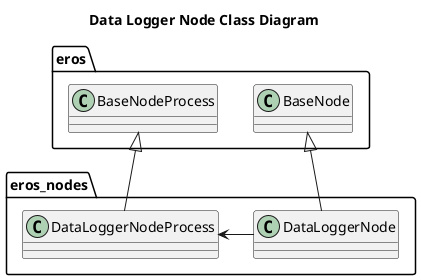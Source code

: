 @startuml
title Data Logger Node Class Diagram
package eros {
    class BaseNode
    class BaseNodeProcess
}
namespace eros_nodes {
    class DataLoggerNode {

    }
    class DataLoggerNodeProcess {

    }

    BaseNode <|-- DataLoggerNode
    BaseNodeProcess <|-- DataLoggerNodeProcess
    DataLoggerNode -> DataLoggerNodeProcess 



}

@enduml